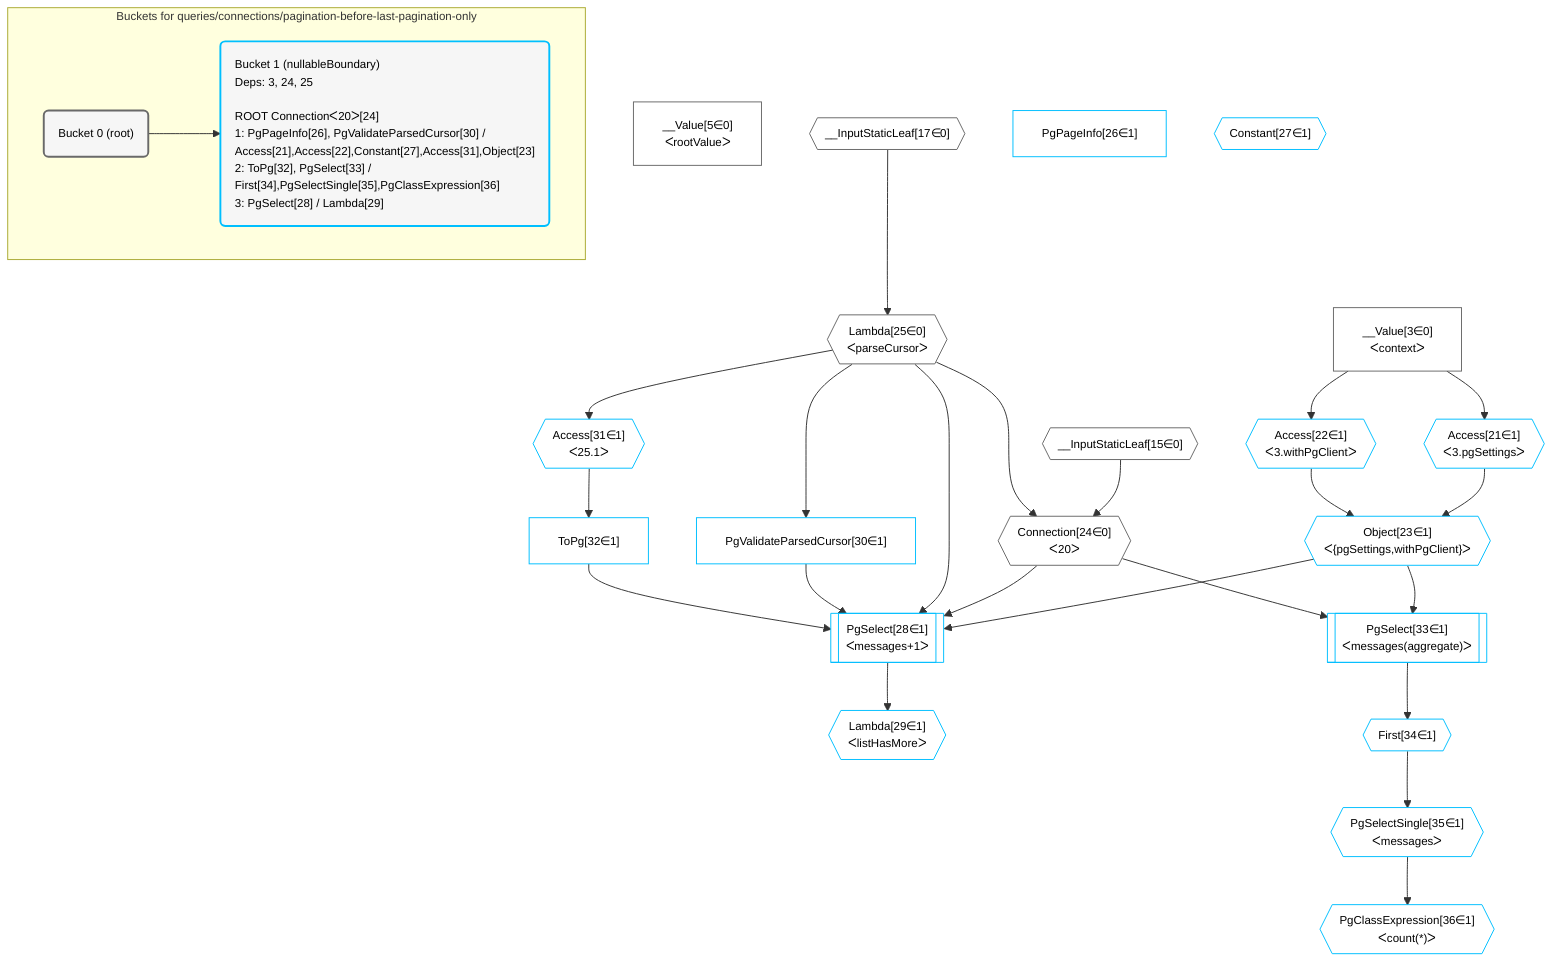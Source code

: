 %%{init: {'themeVariables': { 'fontSize': '12px'}}}%%
graph TD
    classDef path fill:#eee,stroke:#000,color:#000
    classDef plan fill:#fff,stroke-width:1px,color:#000
    classDef itemplan fill:#fff,stroke-width:2px,color:#000
    classDef unbatchedplan fill:#dff,stroke-width:1px,color:#000
    classDef sideeffectplan fill:#fcc,stroke-width:2px,color:#000
    classDef bucket fill:#f6f6f6,color:#000,stroke-width:2px,text-align:left


    %% define steps
    __Value3["__Value[3∈0]<br />ᐸcontextᐳ"]:::plan
    __Value5["__Value[5∈0]<br />ᐸrootValueᐳ"]:::plan
    __InputStaticLeaf15{{"__InputStaticLeaf[15∈0]"}}:::plan
    __InputStaticLeaf17{{"__InputStaticLeaf[17∈0]"}}:::plan
    Access21{{"Access[21∈1]<br />ᐸ3.pgSettingsᐳ"}}:::plan
    Access22{{"Access[22∈1]<br />ᐸ3.withPgClientᐳ"}}:::plan
    Object23{{"Object[23∈1]<br />ᐸ{pgSettings,withPgClient}ᐳ"}}:::plan
    Lambda25{{"Lambda[25∈0]<br />ᐸparseCursorᐳ"}}:::plan
    Connection24{{"Connection[24∈0]<br />ᐸ20ᐳ"}}:::plan
    PgPageInfo26["PgPageInfo[26∈1]"]:::plan
    Constant27{{"Constant[27∈1]"}}:::plan
    PgValidateParsedCursor30["PgValidateParsedCursor[30∈1]"]:::plan
    Access31{{"Access[31∈1]<br />ᐸ25.1ᐳ"}}:::plan
    ToPg32["ToPg[32∈1]"]:::plan
    PgSelect28[["PgSelect[28∈1]<br />ᐸmessages+1ᐳ"]]:::plan
    Lambda29{{"Lambda[29∈1]<br />ᐸlistHasMoreᐳ"}}:::plan
    PgSelect33[["PgSelect[33∈1]<br />ᐸmessages(aggregate)ᐳ"]]:::plan
    First34{{"First[34∈1]"}}:::plan
    PgSelectSingle35{{"PgSelectSingle[35∈1]<br />ᐸmessagesᐳ"}}:::plan
    PgClassExpression36{{"PgClassExpression[36∈1]<br />ᐸcount(*)ᐳ"}}:::plan

    %% plan dependencies
    __Value3 --> Access21
    __Value3 --> Access22
    Access21 & Access22 --> Object23
    __InputStaticLeaf17 --> Lambda25
    __InputStaticLeaf15 & Lambda25 --> Connection24
    Lambda25 --> PgValidateParsedCursor30
    Lambda25 --> Access31
    Access31 --> ToPg32
    Object23 & Connection24 & Lambda25 & PgValidateParsedCursor30 & ToPg32 --> PgSelect28
    PgSelect28 --> Lambda29
    Object23 & Connection24 --> PgSelect33
    PgSelect33 --> First34
    First34 --> PgSelectSingle35
    PgSelectSingle35 --> PgClassExpression36

    subgraph "Buckets for queries/connections/pagination-before-last-pagination-only"
    Bucket0("Bucket 0 (root)"):::bucket
    classDef bucket0 stroke:#696969
    class Bucket0,__Value3,__Value5,__InputStaticLeaf15,__InputStaticLeaf17,Connection24,Lambda25 bucket0
    Bucket1("Bucket 1 (nullableBoundary)<br />Deps: 3, 24, 25<br /><br />ROOT Connectionᐸ20ᐳ[24]<br />1: PgPageInfo[26], PgValidateParsedCursor[30] / Access[21],Access[22],Constant[27],Access[31],Object[23]<br />2: ToPg[32], PgSelect[33] / First[34],PgSelectSingle[35],PgClassExpression[36]<br />3: PgSelect[28] / Lambda[29]"):::bucket
    classDef bucket1 stroke:#00bfff
    class Bucket1,Access21,Access22,Object23,PgPageInfo26,Constant27,PgSelect28,Lambda29,PgValidateParsedCursor30,Access31,ToPg32,PgSelect33,First34,PgSelectSingle35,PgClassExpression36 bucket1
    Bucket0 --> Bucket1
    end